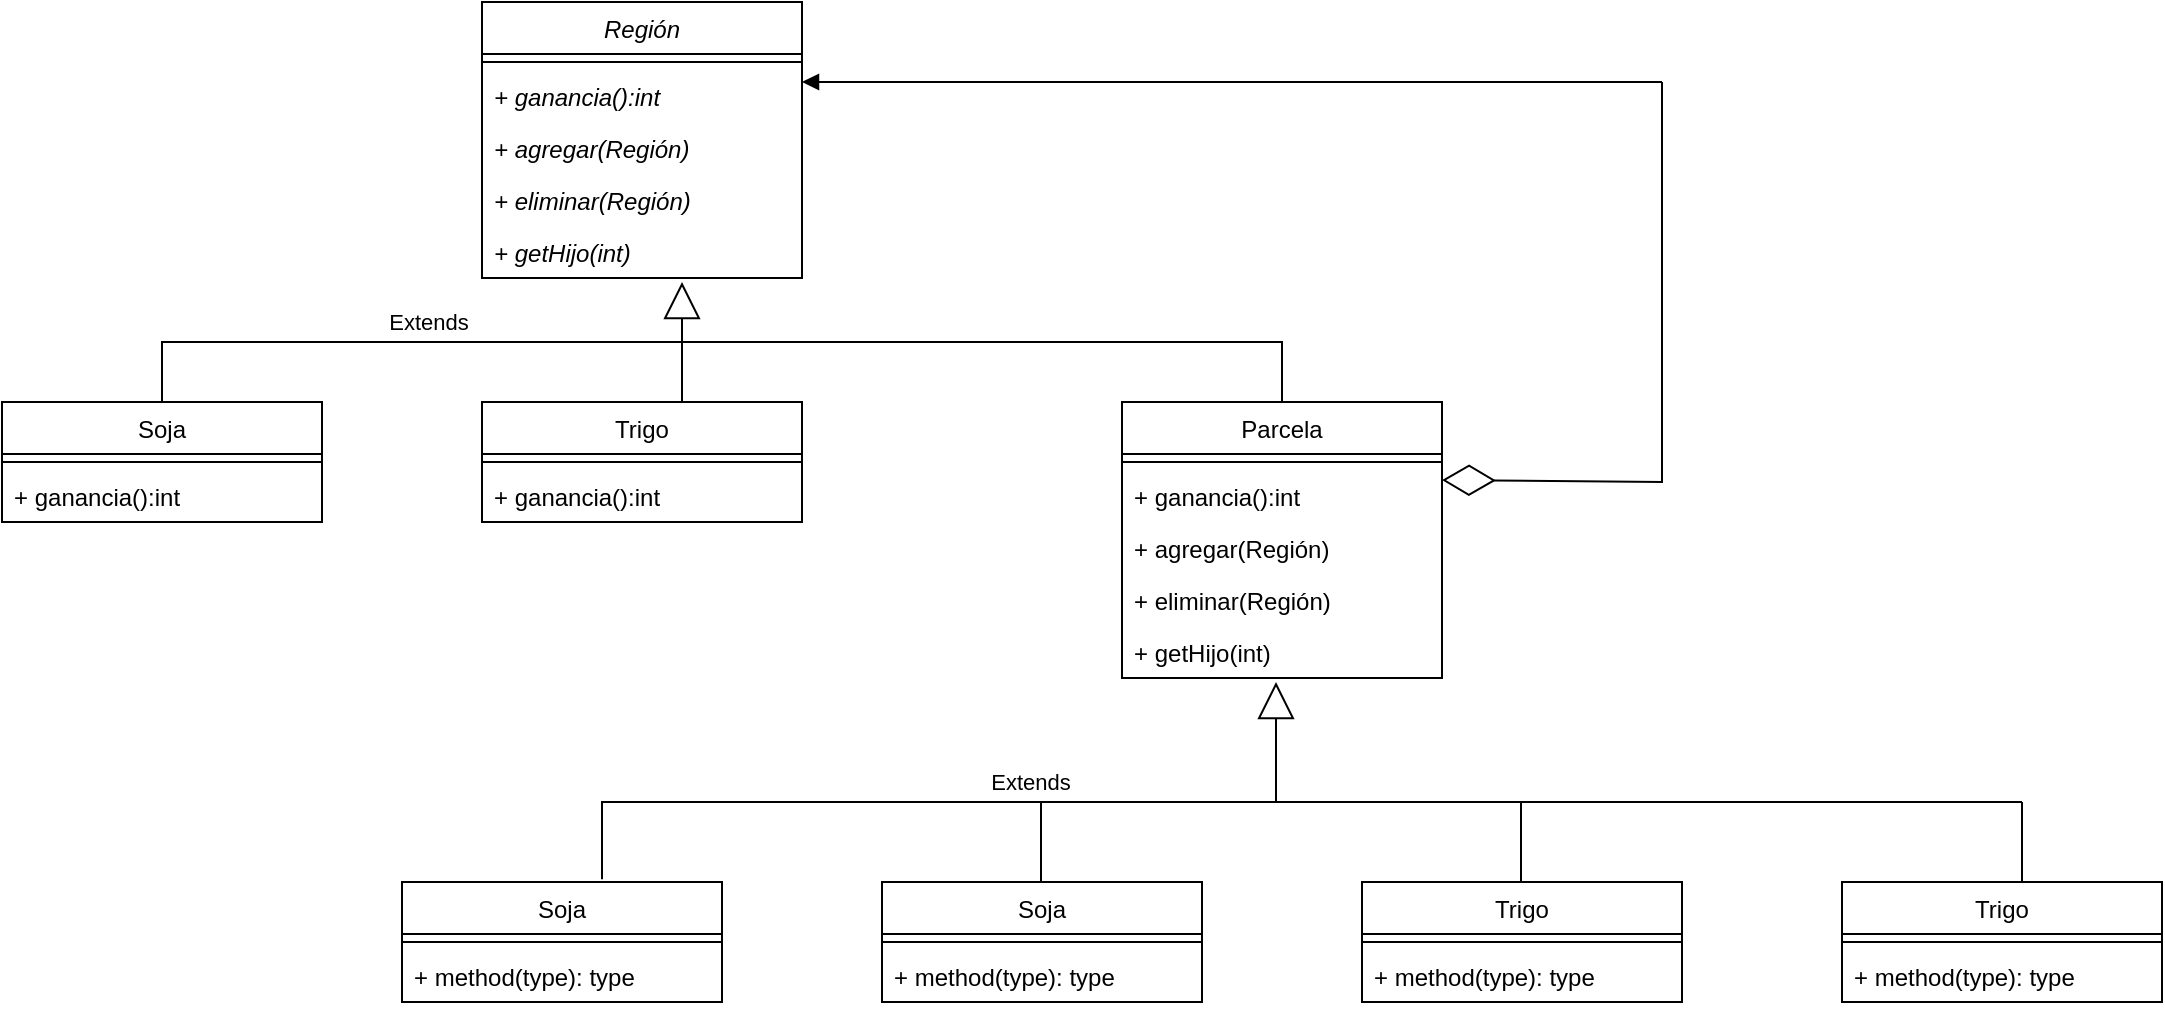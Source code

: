 <mxfile version="20.4.0" type="github">
  <diagram id="C5RBs43oDa-KdzZeNtuy" name="Page-1">
    <mxGraphModel dx="868" dy="450" grid="1" gridSize="10" guides="1" tooltips="1" connect="1" arrows="1" fold="1" page="1" pageScale="1" pageWidth="827" pageHeight="1169" math="0" shadow="0">
      <root>
        <mxCell id="WIyWlLk6GJQsqaUBKTNV-0" />
        <mxCell id="WIyWlLk6GJQsqaUBKTNV-1" parent="WIyWlLk6GJQsqaUBKTNV-0" />
        <mxCell id="POkYeywjtGOvQX3Wc1Kp-1" value="Región" style="swimlane;fontStyle=2;align=center;verticalAlign=top;childLayout=stackLayout;horizontal=1;startSize=26;horizontalStack=0;resizeParent=1;resizeParentMax=0;resizeLast=0;collapsible=1;marginBottom=0;" vertex="1" parent="WIyWlLk6GJQsqaUBKTNV-1">
          <mxGeometry x="280" width="160" height="138" as="geometry" />
        </mxCell>
        <mxCell id="POkYeywjtGOvQX3Wc1Kp-3" value="" style="line;strokeWidth=1;fillColor=none;align=left;verticalAlign=middle;spacingTop=-1;spacingLeft=3;spacingRight=3;rotatable=0;labelPosition=right;points=[];portConstraint=eastwest;strokeColor=inherit;" vertex="1" parent="POkYeywjtGOvQX3Wc1Kp-1">
          <mxGeometry y="26" width="160" height="8" as="geometry" />
        </mxCell>
        <mxCell id="POkYeywjtGOvQX3Wc1Kp-4" value="+ ganancia():int" style="text;strokeColor=none;fillColor=none;align=left;verticalAlign=top;spacingLeft=4;spacingRight=4;overflow=hidden;rotatable=0;points=[[0,0.5],[1,0.5]];portConstraint=eastwest;fontStyle=2" vertex="1" parent="POkYeywjtGOvQX3Wc1Kp-1">
          <mxGeometry y="34" width="160" height="26" as="geometry" />
        </mxCell>
        <mxCell id="POkYeywjtGOvQX3Wc1Kp-59" value="+ agregar(Región)" style="text;strokeColor=none;fillColor=none;align=left;verticalAlign=top;spacingLeft=4;spacingRight=4;overflow=hidden;rotatable=0;points=[[0,0.5],[1,0.5]];portConstraint=eastwest;fontStyle=2" vertex="1" parent="POkYeywjtGOvQX3Wc1Kp-1">
          <mxGeometry y="60" width="160" height="26" as="geometry" />
        </mxCell>
        <mxCell id="POkYeywjtGOvQX3Wc1Kp-60" value="+ eliminar(Región)" style="text;strokeColor=none;fillColor=none;align=left;verticalAlign=top;spacingLeft=4;spacingRight=4;overflow=hidden;rotatable=0;points=[[0,0.5],[1,0.5]];portConstraint=eastwest;fontStyle=2" vertex="1" parent="POkYeywjtGOvQX3Wc1Kp-1">
          <mxGeometry y="86" width="160" height="26" as="geometry" />
        </mxCell>
        <mxCell id="POkYeywjtGOvQX3Wc1Kp-66" value="+ getHijo(int)" style="text;strokeColor=none;fillColor=none;align=left;verticalAlign=top;spacingLeft=4;spacingRight=4;overflow=hidden;rotatable=0;points=[[0,0.5],[1,0.5]];portConstraint=eastwest;fontStyle=2" vertex="1" parent="POkYeywjtGOvQX3Wc1Kp-1">
          <mxGeometry y="112" width="160" height="26" as="geometry" />
        </mxCell>
        <mxCell id="POkYeywjtGOvQX3Wc1Kp-5" value="Soja" style="swimlane;fontStyle=0;align=center;verticalAlign=top;childLayout=stackLayout;horizontal=1;startSize=26;horizontalStack=0;resizeParent=1;resizeParentMax=0;resizeLast=0;collapsible=1;marginBottom=0;" vertex="1" parent="WIyWlLk6GJQsqaUBKTNV-1">
          <mxGeometry x="40" y="200" width="160" height="60" as="geometry" />
        </mxCell>
        <mxCell id="POkYeywjtGOvQX3Wc1Kp-7" value="" style="line;strokeWidth=1;fillColor=none;align=left;verticalAlign=middle;spacingTop=-1;spacingLeft=3;spacingRight=3;rotatable=0;labelPosition=right;points=[];portConstraint=eastwest;strokeColor=inherit;" vertex="1" parent="POkYeywjtGOvQX3Wc1Kp-5">
          <mxGeometry y="26" width="160" height="8" as="geometry" />
        </mxCell>
        <mxCell id="POkYeywjtGOvQX3Wc1Kp-61" value="+ ganancia():int" style="text;strokeColor=none;fillColor=none;align=left;verticalAlign=top;spacingLeft=4;spacingRight=4;overflow=hidden;rotatable=0;points=[[0,0.5],[1,0.5]];portConstraint=eastwest;fontStyle=0" vertex="1" parent="POkYeywjtGOvQX3Wc1Kp-5">
          <mxGeometry y="34" width="160" height="26" as="geometry" />
        </mxCell>
        <mxCell id="POkYeywjtGOvQX3Wc1Kp-9" value="Trigo" style="swimlane;fontStyle=0;align=center;verticalAlign=top;childLayout=stackLayout;horizontal=1;startSize=26;horizontalStack=0;resizeParent=1;resizeParentMax=0;resizeLast=0;collapsible=1;marginBottom=0;" vertex="1" parent="WIyWlLk6GJQsqaUBKTNV-1">
          <mxGeometry x="280" y="200" width="160" height="60" as="geometry" />
        </mxCell>
        <mxCell id="POkYeywjtGOvQX3Wc1Kp-11" value="" style="line;strokeWidth=1;fillColor=none;align=left;verticalAlign=middle;spacingTop=-1;spacingLeft=3;spacingRight=3;rotatable=0;labelPosition=right;points=[];portConstraint=eastwest;strokeColor=inherit;" vertex="1" parent="POkYeywjtGOvQX3Wc1Kp-9">
          <mxGeometry y="26" width="160" height="8" as="geometry" />
        </mxCell>
        <mxCell id="POkYeywjtGOvQX3Wc1Kp-62" value="+ ganancia():int" style="text;strokeColor=none;fillColor=none;align=left;verticalAlign=top;spacingLeft=4;spacingRight=4;overflow=hidden;rotatable=0;points=[[0,0.5],[1,0.5]];portConstraint=eastwest;fontStyle=0" vertex="1" parent="POkYeywjtGOvQX3Wc1Kp-9">
          <mxGeometry y="34" width="160" height="26" as="geometry" />
        </mxCell>
        <mxCell id="POkYeywjtGOvQX3Wc1Kp-13" value="Parcela" style="swimlane;fontStyle=0;align=center;verticalAlign=top;childLayout=stackLayout;horizontal=1;startSize=26;horizontalStack=0;resizeParent=1;resizeParentMax=0;resizeLast=0;collapsible=1;marginBottom=0;" vertex="1" parent="WIyWlLk6GJQsqaUBKTNV-1">
          <mxGeometry x="600" y="200" width="160" height="138" as="geometry" />
        </mxCell>
        <mxCell id="POkYeywjtGOvQX3Wc1Kp-15" value="" style="line;strokeWidth=1;fillColor=none;align=left;verticalAlign=middle;spacingTop=-1;spacingLeft=3;spacingRight=3;rotatable=0;labelPosition=right;points=[];portConstraint=eastwest;strokeColor=inherit;" vertex="1" parent="POkYeywjtGOvQX3Wc1Kp-13">
          <mxGeometry y="26" width="160" height="8" as="geometry" />
        </mxCell>
        <mxCell id="POkYeywjtGOvQX3Wc1Kp-63" value="+ ganancia():int" style="text;strokeColor=none;fillColor=none;align=left;verticalAlign=top;spacingLeft=4;spacingRight=4;overflow=hidden;rotatable=0;points=[[0,0.5],[1,0.5]];portConstraint=eastwest;fontStyle=0" vertex="1" parent="POkYeywjtGOvQX3Wc1Kp-13">
          <mxGeometry y="34" width="160" height="26" as="geometry" />
        </mxCell>
        <mxCell id="POkYeywjtGOvQX3Wc1Kp-64" value="+ agregar(Región)" style="text;strokeColor=none;fillColor=none;align=left;verticalAlign=top;spacingLeft=4;spacingRight=4;overflow=hidden;rotatable=0;points=[[0,0.5],[1,0.5]];portConstraint=eastwest;fontStyle=0" vertex="1" parent="POkYeywjtGOvQX3Wc1Kp-13">
          <mxGeometry y="60" width="160" height="26" as="geometry" />
        </mxCell>
        <mxCell id="POkYeywjtGOvQX3Wc1Kp-67" value="+ eliminar(Región)" style="text;strokeColor=none;fillColor=none;align=left;verticalAlign=top;spacingLeft=4;spacingRight=4;overflow=hidden;rotatable=0;points=[[0,0.5],[1,0.5]];portConstraint=eastwest;fontStyle=0" vertex="1" parent="POkYeywjtGOvQX3Wc1Kp-13">
          <mxGeometry y="86" width="160" height="26" as="geometry" />
        </mxCell>
        <mxCell id="POkYeywjtGOvQX3Wc1Kp-65" value="+ getHijo(int)" style="text;strokeColor=none;fillColor=none;align=left;verticalAlign=top;spacingLeft=4;spacingRight=4;overflow=hidden;rotatable=0;points=[[0,0.5],[1,0.5]];portConstraint=eastwest;fontStyle=0" vertex="1" parent="POkYeywjtGOvQX3Wc1Kp-13">
          <mxGeometry y="112" width="160" height="26" as="geometry" />
        </mxCell>
        <mxCell id="POkYeywjtGOvQX3Wc1Kp-21" value="Soja" style="swimlane;fontStyle=0;align=center;verticalAlign=top;childLayout=stackLayout;horizontal=1;startSize=26;horizontalStack=0;resizeParent=1;resizeParentMax=0;resizeLast=0;collapsible=1;marginBottom=0;" vertex="1" parent="WIyWlLk6GJQsqaUBKTNV-1">
          <mxGeometry x="240" y="440" width="160" height="60" as="geometry" />
        </mxCell>
        <mxCell id="POkYeywjtGOvQX3Wc1Kp-23" value="" style="line;strokeWidth=1;fillColor=none;align=left;verticalAlign=middle;spacingTop=-1;spacingLeft=3;spacingRight=3;rotatable=0;labelPosition=right;points=[];portConstraint=eastwest;strokeColor=inherit;" vertex="1" parent="POkYeywjtGOvQX3Wc1Kp-21">
          <mxGeometry y="26" width="160" height="8" as="geometry" />
        </mxCell>
        <mxCell id="POkYeywjtGOvQX3Wc1Kp-24" value="+ method(type): type" style="text;strokeColor=none;fillColor=none;align=left;verticalAlign=top;spacingLeft=4;spacingRight=4;overflow=hidden;rotatable=0;points=[[0,0.5],[1,0.5]];portConstraint=eastwest;" vertex="1" parent="POkYeywjtGOvQX3Wc1Kp-21">
          <mxGeometry y="34" width="160" height="26" as="geometry" />
        </mxCell>
        <mxCell id="POkYeywjtGOvQX3Wc1Kp-25" value="Soja" style="swimlane;fontStyle=0;align=center;verticalAlign=top;childLayout=stackLayout;horizontal=1;startSize=26;horizontalStack=0;resizeParent=1;resizeParentMax=0;resizeLast=0;collapsible=1;marginBottom=0;" vertex="1" parent="WIyWlLk6GJQsqaUBKTNV-1">
          <mxGeometry x="480" y="440" width="160" height="60" as="geometry" />
        </mxCell>
        <mxCell id="POkYeywjtGOvQX3Wc1Kp-27" value="" style="line;strokeWidth=1;fillColor=none;align=left;verticalAlign=middle;spacingTop=-1;spacingLeft=3;spacingRight=3;rotatable=0;labelPosition=right;points=[];portConstraint=eastwest;strokeColor=inherit;" vertex="1" parent="POkYeywjtGOvQX3Wc1Kp-25">
          <mxGeometry y="26" width="160" height="8" as="geometry" />
        </mxCell>
        <mxCell id="POkYeywjtGOvQX3Wc1Kp-28" value="+ method(type): type" style="text;strokeColor=none;fillColor=none;align=left;verticalAlign=top;spacingLeft=4;spacingRight=4;overflow=hidden;rotatable=0;points=[[0,0.5],[1,0.5]];portConstraint=eastwest;" vertex="1" parent="POkYeywjtGOvQX3Wc1Kp-25">
          <mxGeometry y="34" width="160" height="26" as="geometry" />
        </mxCell>
        <mxCell id="POkYeywjtGOvQX3Wc1Kp-29" value="Trigo" style="swimlane;fontStyle=0;align=center;verticalAlign=top;childLayout=stackLayout;horizontal=1;startSize=26;horizontalStack=0;resizeParent=1;resizeParentMax=0;resizeLast=0;collapsible=1;marginBottom=0;" vertex="1" parent="WIyWlLk6GJQsqaUBKTNV-1">
          <mxGeometry x="720" y="440" width="160" height="60" as="geometry" />
        </mxCell>
        <mxCell id="POkYeywjtGOvQX3Wc1Kp-31" value="" style="line;strokeWidth=1;fillColor=none;align=left;verticalAlign=middle;spacingTop=-1;spacingLeft=3;spacingRight=3;rotatable=0;labelPosition=right;points=[];portConstraint=eastwest;strokeColor=inherit;" vertex="1" parent="POkYeywjtGOvQX3Wc1Kp-29">
          <mxGeometry y="26" width="160" height="8" as="geometry" />
        </mxCell>
        <mxCell id="POkYeywjtGOvQX3Wc1Kp-32" value="+ method(type): type" style="text;strokeColor=none;fillColor=none;align=left;verticalAlign=top;spacingLeft=4;spacingRight=4;overflow=hidden;rotatable=0;points=[[0,0.5],[1,0.5]];portConstraint=eastwest;" vertex="1" parent="POkYeywjtGOvQX3Wc1Kp-29">
          <mxGeometry y="34" width="160" height="26" as="geometry" />
        </mxCell>
        <mxCell id="POkYeywjtGOvQX3Wc1Kp-33" value="Trigo" style="swimlane;fontStyle=0;align=center;verticalAlign=top;childLayout=stackLayout;horizontal=1;startSize=26;horizontalStack=0;resizeParent=1;resizeParentMax=0;resizeLast=0;collapsible=1;marginBottom=0;" vertex="1" parent="WIyWlLk6GJQsqaUBKTNV-1">
          <mxGeometry x="960" y="440" width="160" height="60" as="geometry" />
        </mxCell>
        <mxCell id="POkYeywjtGOvQX3Wc1Kp-35" value="" style="line;strokeWidth=1;fillColor=none;align=left;verticalAlign=middle;spacingTop=-1;spacingLeft=3;spacingRight=3;rotatable=0;labelPosition=right;points=[];portConstraint=eastwest;strokeColor=inherit;" vertex="1" parent="POkYeywjtGOvQX3Wc1Kp-33">
          <mxGeometry y="26" width="160" height="8" as="geometry" />
        </mxCell>
        <mxCell id="POkYeywjtGOvQX3Wc1Kp-36" value="+ method(type): type" style="text;strokeColor=none;fillColor=none;align=left;verticalAlign=top;spacingLeft=4;spacingRight=4;overflow=hidden;rotatable=0;points=[[0,0.5],[1,0.5]];portConstraint=eastwest;" vertex="1" parent="POkYeywjtGOvQX3Wc1Kp-33">
          <mxGeometry y="34" width="160" height="26" as="geometry" />
        </mxCell>
        <mxCell id="POkYeywjtGOvQX3Wc1Kp-37" value="Extends" style="endArrow=block;endSize=16;endFill=0;html=1;rounded=0;exitX=0.625;exitY=-0.023;exitDx=0;exitDy=0;exitPerimeter=0;" edge="1" parent="WIyWlLk6GJQsqaUBKTNV-1" source="POkYeywjtGOvQX3Wc1Kp-21">
          <mxGeometry x="0.16" y="10" width="160" relative="1" as="geometry">
            <mxPoint x="340" y="350" as="sourcePoint" />
            <mxPoint x="677" y="340" as="targetPoint" />
            <Array as="points">
              <mxPoint x="340" y="400" />
              <mxPoint x="550" y="400" />
              <mxPoint x="677" y="400" />
            </Array>
            <mxPoint as="offset" />
          </mxGeometry>
        </mxCell>
        <mxCell id="POkYeywjtGOvQX3Wc1Kp-39" value="" style="endArrow=none;html=1;edgeStyle=orthogonalEdgeStyle;rounded=0;" edge="1" parent="WIyWlLk6GJQsqaUBKTNV-1">
          <mxGeometry relative="1" as="geometry">
            <mxPoint x="670" y="400" as="sourcePoint" />
            <mxPoint x="1050" y="400" as="targetPoint" />
            <Array as="points">
              <mxPoint x="770" y="400" />
              <mxPoint x="770" y="400" />
            </Array>
          </mxGeometry>
        </mxCell>
        <mxCell id="POkYeywjtGOvQX3Wc1Kp-45" value="" style="endArrow=none;html=1;edgeStyle=orthogonalEdgeStyle;rounded=0;" edge="1" parent="WIyWlLk6GJQsqaUBKTNV-1">
          <mxGeometry relative="1" as="geometry">
            <mxPoint x="559.5" y="400" as="sourcePoint" />
            <mxPoint x="559.5" y="440" as="targetPoint" />
            <Array as="points">
              <mxPoint x="559.5" y="410" />
              <mxPoint x="559.5" y="410" />
            </Array>
          </mxGeometry>
        </mxCell>
        <mxCell id="POkYeywjtGOvQX3Wc1Kp-48" value="" style="endArrow=none;html=1;edgeStyle=orthogonalEdgeStyle;rounded=0;" edge="1" parent="WIyWlLk6GJQsqaUBKTNV-1">
          <mxGeometry relative="1" as="geometry">
            <mxPoint x="799.5" y="400" as="sourcePoint" />
            <mxPoint x="799.5" y="440" as="targetPoint" />
            <Array as="points">
              <mxPoint x="799.5" y="410" />
              <mxPoint x="799.5" y="410" />
            </Array>
          </mxGeometry>
        </mxCell>
        <mxCell id="POkYeywjtGOvQX3Wc1Kp-49" value="" style="endArrow=none;html=1;edgeStyle=orthogonalEdgeStyle;rounded=0;" edge="1" parent="WIyWlLk6GJQsqaUBKTNV-1">
          <mxGeometry relative="1" as="geometry">
            <mxPoint x="1050" y="400" as="sourcePoint" />
            <mxPoint x="1050" y="440" as="targetPoint" />
            <Array as="points">
              <mxPoint x="1050" y="410" />
              <mxPoint x="1050" y="410" />
            </Array>
          </mxGeometry>
        </mxCell>
        <mxCell id="POkYeywjtGOvQX3Wc1Kp-50" value="" style="endArrow=diamondThin;endFill=0;endSize=24;html=1;rounded=0;entryX=1;entryY=0.5;entryDx=0;entryDy=0;" edge="1" parent="WIyWlLk6GJQsqaUBKTNV-1">
          <mxGeometry width="160" relative="1" as="geometry">
            <mxPoint x="870" y="50" as="sourcePoint" />
            <mxPoint x="760" y="239" as="targetPoint" />
            <Array as="points">
              <mxPoint x="870" y="40" />
              <mxPoint x="870" y="50" />
              <mxPoint x="870" y="240" />
            </Array>
          </mxGeometry>
        </mxCell>
        <mxCell id="POkYeywjtGOvQX3Wc1Kp-53" value="" style="html=1;verticalAlign=bottom;endArrow=block;rounded=0;" edge="1" parent="WIyWlLk6GJQsqaUBKTNV-1">
          <mxGeometry width="80" relative="1" as="geometry">
            <mxPoint x="870" y="40" as="sourcePoint" />
            <mxPoint x="440" y="40" as="targetPoint" />
          </mxGeometry>
        </mxCell>
        <mxCell id="POkYeywjtGOvQX3Wc1Kp-54" value="Extends" style="endArrow=block;endSize=16;endFill=0;html=1;rounded=0;exitX=0.5;exitY=0;exitDx=0;exitDy=0;" edge="1" parent="WIyWlLk6GJQsqaUBKTNV-1" source="POkYeywjtGOvQX3Wc1Kp-5">
          <mxGeometry x="0.018" y="10" width="160" relative="1" as="geometry">
            <mxPoint x="220" y="130" as="sourcePoint" />
            <mxPoint x="380" y="140" as="targetPoint" />
            <Array as="points">
              <mxPoint x="120" y="170" />
              <mxPoint x="260" y="170" />
              <mxPoint x="380" y="170" />
            </Array>
            <mxPoint as="offset" />
          </mxGeometry>
        </mxCell>
        <mxCell id="POkYeywjtGOvQX3Wc1Kp-55" value="" style="endArrow=none;html=1;edgeStyle=orthogonalEdgeStyle;rounded=0;" edge="1" parent="WIyWlLk6GJQsqaUBKTNV-1">
          <mxGeometry relative="1" as="geometry">
            <mxPoint x="380" y="170" as="sourcePoint" />
            <mxPoint x="680" y="200" as="targetPoint" />
            <Array as="points">
              <mxPoint x="680" y="170" />
            </Array>
          </mxGeometry>
        </mxCell>
        <mxCell id="POkYeywjtGOvQX3Wc1Kp-58" value="" style="endArrow=none;html=1;edgeStyle=orthogonalEdgeStyle;rounded=0;" edge="1" parent="WIyWlLk6GJQsqaUBKTNV-1">
          <mxGeometry relative="1" as="geometry">
            <mxPoint x="380" y="160" as="sourcePoint" />
            <mxPoint x="380" y="200" as="targetPoint" />
            <Array as="points">
              <mxPoint x="380" y="170" />
              <mxPoint x="380" y="170" />
            </Array>
          </mxGeometry>
        </mxCell>
      </root>
    </mxGraphModel>
  </diagram>
</mxfile>
